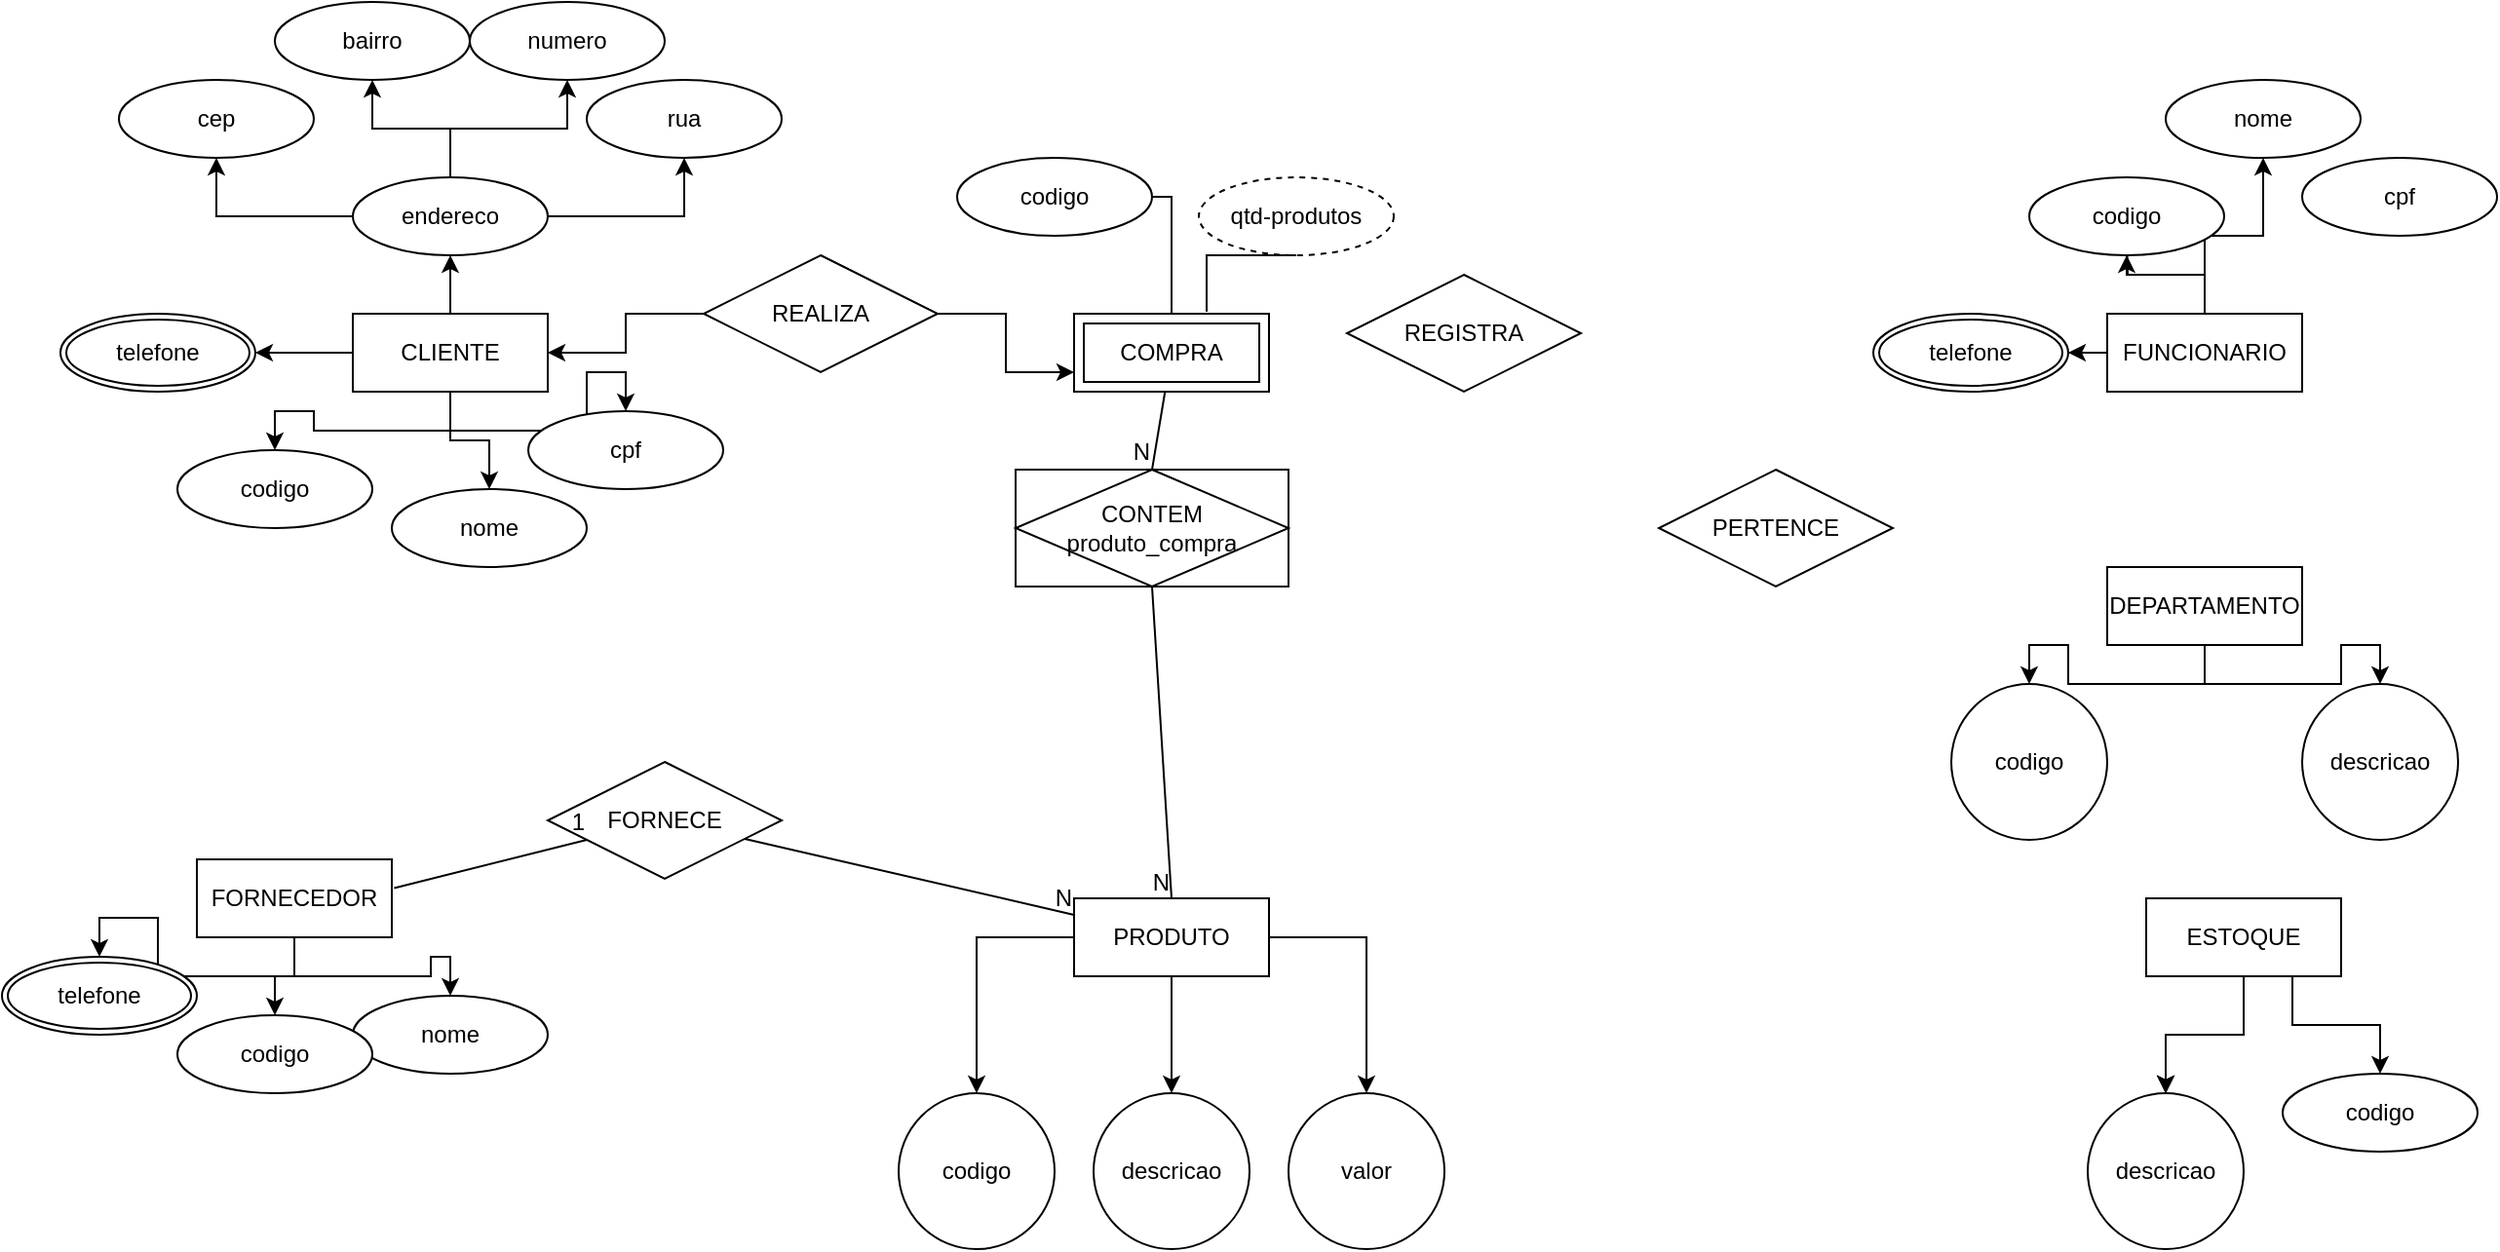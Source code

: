 <mxfile version="24.4.4" type="github">
  <diagram name="Página-1" id="4mRH0hL-Q44UiGIc9XdV">
    <mxGraphModel dx="1961" dy="591" grid="1" gridSize="10" guides="1" tooltips="1" connect="1" arrows="1" fold="1" page="1" pageScale="1" pageWidth="827" pageHeight="1169" math="0" shadow="0">
      <root>
        <mxCell id="0" />
        <mxCell id="1" parent="0" />
        <mxCell id="-sxoiZcU2vqW23qMqD57-52" style="edgeStyle=orthogonalEdgeStyle;rounded=0;orthogonalLoop=1;jettySize=auto;html=1;" edge="1" parent="1" source="-sxoiZcU2vqW23qMqD57-1" target="-sxoiZcU2vqW23qMqD57-53">
          <mxGeometry relative="1" as="geometry">
            <mxPoint x="30" y="150" as="targetPoint" />
          </mxGeometry>
        </mxCell>
        <mxCell id="-sxoiZcU2vqW23qMqD57-62" style="edgeStyle=orthogonalEdgeStyle;rounded=0;orthogonalLoop=1;jettySize=auto;html=1;" edge="1" parent="1" source="-sxoiZcU2vqW23qMqD57-1" target="-sxoiZcU2vqW23qMqD57-64">
          <mxGeometry relative="1" as="geometry">
            <mxPoint x="-60" y="220" as="targetPoint" />
          </mxGeometry>
        </mxCell>
        <mxCell id="-sxoiZcU2vqW23qMqD57-65" style="edgeStyle=orthogonalEdgeStyle;rounded=0;orthogonalLoop=1;jettySize=auto;html=1;exitX=0.5;exitY=1;exitDx=0;exitDy=0;" edge="1" parent="1" source="-sxoiZcU2vqW23qMqD57-1" target="-sxoiZcU2vqW23qMqD57-66">
          <mxGeometry relative="1" as="geometry">
            <mxPoint x="-50" y="260" as="targetPoint" />
          </mxGeometry>
        </mxCell>
        <mxCell id="-sxoiZcU2vqW23qMqD57-67" style="edgeStyle=orthogonalEdgeStyle;rounded=0;orthogonalLoop=1;jettySize=auto;html=1;" edge="1" parent="1" source="-sxoiZcU2vqW23qMqD57-1" target="-sxoiZcU2vqW23qMqD57-68">
          <mxGeometry relative="1" as="geometry">
            <mxPoint x="30" y="300" as="targetPoint" />
          </mxGeometry>
        </mxCell>
        <mxCell id="-sxoiZcU2vqW23qMqD57-69" style="edgeStyle=orthogonalEdgeStyle;rounded=0;orthogonalLoop=1;jettySize=auto;html=1;" edge="1" parent="1" source="-sxoiZcU2vqW23qMqD57-1" target="-sxoiZcU2vqW23qMqD57-70">
          <mxGeometry relative="1" as="geometry">
            <mxPoint x="100" y="280" as="targetPoint" />
          </mxGeometry>
        </mxCell>
        <mxCell id="-sxoiZcU2vqW23qMqD57-1" value="CLIENTE" style="whiteSpace=wrap;html=1;align=center;" vertex="1" parent="1">
          <mxGeometry x="-20" y="200" width="100" height="40" as="geometry" />
        </mxCell>
        <mxCell id="-sxoiZcU2vqW23qMqD57-2" value="COMPRA" style="shape=ext;margin=3;double=1;whiteSpace=wrap;html=1;align=center;" vertex="1" parent="1">
          <mxGeometry x="350" y="200" width="100" height="40" as="geometry" />
        </mxCell>
        <mxCell id="-sxoiZcU2vqW23qMqD57-34" style="edgeStyle=orthogonalEdgeStyle;rounded=0;orthogonalLoop=1;jettySize=auto;html=1;" edge="1" parent="1" source="-sxoiZcU2vqW23qMqD57-3" target="-sxoiZcU2vqW23qMqD57-35">
          <mxGeometry relative="1" as="geometry">
            <mxPoint x="760" y="150" as="targetPoint" />
          </mxGeometry>
        </mxCell>
        <mxCell id="-sxoiZcU2vqW23qMqD57-36" style="edgeStyle=orthogonalEdgeStyle;rounded=0;orthogonalLoop=1;jettySize=auto;html=1;" edge="1" parent="1" source="-sxoiZcU2vqW23qMqD57-3" target="-sxoiZcU2vqW23qMqD57-37">
          <mxGeometry relative="1" as="geometry">
            <mxPoint x="830" y="140" as="targetPoint" />
          </mxGeometry>
        </mxCell>
        <mxCell id="-sxoiZcU2vqW23qMqD57-38" style="edgeStyle=orthogonalEdgeStyle;rounded=0;orthogonalLoop=1;jettySize=auto;html=1;" edge="1" parent="1" source="-sxoiZcU2vqW23qMqD57-3">
          <mxGeometry relative="1" as="geometry">
            <mxPoint x="890" y="160" as="targetPoint" />
          </mxGeometry>
        </mxCell>
        <mxCell id="-sxoiZcU2vqW23qMqD57-40" style="edgeStyle=orthogonalEdgeStyle;rounded=0;orthogonalLoop=1;jettySize=auto;html=1;" edge="1" parent="1" source="-sxoiZcU2vqW23qMqD57-3" target="-sxoiZcU2vqW23qMqD57-41">
          <mxGeometry relative="1" as="geometry">
            <mxPoint x="710" y="220" as="targetPoint" />
          </mxGeometry>
        </mxCell>
        <mxCell id="-sxoiZcU2vqW23qMqD57-3" value="FUNCIONARIO" style="whiteSpace=wrap;html=1;align=center;" vertex="1" parent="1">
          <mxGeometry x="880" y="200" width="100" height="40" as="geometry" />
        </mxCell>
        <mxCell id="-sxoiZcU2vqW23qMqD57-22" value="" style="edgeStyle=orthogonalEdgeStyle;rounded=0;orthogonalLoop=1;jettySize=auto;html=1;" edge="1" parent="1" source="-sxoiZcU2vqW23qMqD57-4" target="-sxoiZcU2vqW23qMqD57-21">
          <mxGeometry relative="1" as="geometry" />
        </mxCell>
        <mxCell id="-sxoiZcU2vqW23qMqD57-24" value="" style="edgeStyle=orthogonalEdgeStyle;rounded=0;orthogonalLoop=1;jettySize=auto;html=1;" edge="1" parent="1" source="-sxoiZcU2vqW23qMqD57-4" target="-sxoiZcU2vqW23qMqD57-23">
          <mxGeometry relative="1" as="geometry" />
        </mxCell>
        <mxCell id="-sxoiZcU2vqW23qMqD57-26" value="" style="edgeStyle=orthogonalEdgeStyle;rounded=0;orthogonalLoop=1;jettySize=auto;html=1;" edge="1" parent="1" source="-sxoiZcU2vqW23qMqD57-4" target="-sxoiZcU2vqW23qMqD57-25">
          <mxGeometry relative="1" as="geometry" />
        </mxCell>
        <mxCell id="-sxoiZcU2vqW23qMqD57-4" value="PRODUTO" style="whiteSpace=wrap;html=1;align=center;" vertex="1" parent="1">
          <mxGeometry x="350" y="500" width="100" height="40" as="geometry" />
        </mxCell>
        <mxCell id="-sxoiZcU2vqW23qMqD57-42" style="edgeStyle=orthogonalEdgeStyle;rounded=0;orthogonalLoop=1;jettySize=auto;html=1;" edge="1" parent="1" source="-sxoiZcU2vqW23qMqD57-5" target="-sxoiZcU2vqW23qMqD57-43">
          <mxGeometry relative="1" as="geometry">
            <mxPoint x="160" y="480" as="targetPoint" />
          </mxGeometry>
        </mxCell>
        <mxCell id="-sxoiZcU2vqW23qMqD57-44" style="edgeStyle=orthogonalEdgeStyle;rounded=0;orthogonalLoop=1;jettySize=auto;html=1;" edge="1" parent="1" source="-sxoiZcU2vqW23qMqD57-5" target="-sxoiZcU2vqW23qMqD57-45">
          <mxGeometry relative="1" as="geometry">
            <mxPoint x="70" y="490" as="targetPoint" />
          </mxGeometry>
        </mxCell>
        <mxCell id="-sxoiZcU2vqW23qMqD57-50" style="edgeStyle=orthogonalEdgeStyle;rounded=0;orthogonalLoop=1;jettySize=auto;html=1;" edge="1" parent="1" source="-sxoiZcU2vqW23qMqD57-5" target="-sxoiZcU2vqW23qMqD57-51">
          <mxGeometry relative="1" as="geometry">
            <mxPoint x="-20" y="460" as="targetPoint" />
          </mxGeometry>
        </mxCell>
        <mxCell id="-sxoiZcU2vqW23qMqD57-5" value="FORNECEDOR" style="whiteSpace=wrap;html=1;align=center;" vertex="1" parent="1">
          <mxGeometry x="-100" y="480" width="100" height="40" as="geometry" />
        </mxCell>
        <mxCell id="-sxoiZcU2vqW23qMqD57-28" value="" style="edgeStyle=orthogonalEdgeStyle;rounded=0;orthogonalLoop=1;jettySize=auto;html=1;" edge="1" parent="1" source="-sxoiZcU2vqW23qMqD57-6" target="-sxoiZcU2vqW23qMqD57-27">
          <mxGeometry relative="1" as="geometry" />
        </mxCell>
        <mxCell id="-sxoiZcU2vqW23qMqD57-29" value="" style="edgeStyle=orthogonalEdgeStyle;rounded=0;orthogonalLoop=1;jettySize=auto;html=1;" edge="1" parent="1" source="-sxoiZcU2vqW23qMqD57-6" target="-sxoiZcU2vqW23qMqD57-27">
          <mxGeometry relative="1" as="geometry" />
        </mxCell>
        <mxCell id="-sxoiZcU2vqW23qMqD57-30" value="" style="edgeStyle=orthogonalEdgeStyle;rounded=0;orthogonalLoop=1;jettySize=auto;html=1;" edge="1" parent="1" source="-sxoiZcU2vqW23qMqD57-6" target="-sxoiZcU2vqW23qMqD57-27">
          <mxGeometry relative="1" as="geometry" />
        </mxCell>
        <mxCell id="-sxoiZcU2vqW23qMqD57-32" style="edgeStyle=orthogonalEdgeStyle;rounded=0;orthogonalLoop=1;jettySize=auto;html=1;exitX=0.75;exitY=1;exitDx=0;exitDy=0;" edge="1" parent="1" source="-sxoiZcU2vqW23qMqD57-6" target="-sxoiZcU2vqW23qMqD57-33">
          <mxGeometry relative="1" as="geometry">
            <mxPoint x="750" y="490" as="targetPoint" />
          </mxGeometry>
        </mxCell>
        <mxCell id="-sxoiZcU2vqW23qMqD57-6" value="ESTOQUE" style="whiteSpace=wrap;html=1;align=center;" vertex="1" parent="1">
          <mxGeometry x="900" y="500" width="100" height="40" as="geometry" />
        </mxCell>
        <mxCell id="-sxoiZcU2vqW23qMqD57-7" value="codigo" style="ellipse;whiteSpace=wrap;html=1;align=center;" vertex="1" parent="1">
          <mxGeometry x="290" y="120" width="100" height="40" as="geometry" />
        </mxCell>
        <mxCell id="-sxoiZcU2vqW23qMqD57-8" value="qtd-produtos" style="ellipse;whiteSpace=wrap;html=1;align=center;dashed=1;" vertex="1" parent="1">
          <mxGeometry x="414" y="130" width="100" height="40" as="geometry" />
        </mxCell>
        <mxCell id="-sxoiZcU2vqW23qMqD57-13" value="" style="endArrow=none;html=1;rounded=0;" edge="1" parent="1" source="-sxoiZcU2vqW23qMqD57-7" target="-sxoiZcU2vqW23qMqD57-2">
          <mxGeometry relative="1" as="geometry">
            <mxPoint x="280" y="290" as="sourcePoint" />
            <mxPoint x="440" y="290" as="targetPoint" />
            <Array as="points">
              <mxPoint x="400" y="140" />
            </Array>
          </mxGeometry>
        </mxCell>
        <mxCell id="-sxoiZcU2vqW23qMqD57-14" value="" style="endArrow=none;html=1;rounded=0;entryX=0.5;entryY=1;entryDx=0;entryDy=0;exitX=0.68;exitY=-0.025;exitDx=0;exitDy=0;exitPerimeter=0;" edge="1" parent="1" source="-sxoiZcU2vqW23qMqD57-2" target="-sxoiZcU2vqW23qMqD57-8">
          <mxGeometry relative="1" as="geometry">
            <mxPoint x="280" y="290" as="sourcePoint" />
            <mxPoint x="440" y="290" as="targetPoint" />
            <Array as="points">
              <mxPoint x="418" y="170" />
            </Array>
          </mxGeometry>
        </mxCell>
        <mxCell id="-sxoiZcU2vqW23qMqD57-21" value="codigo" style="ellipse;whiteSpace=wrap;html=1;" vertex="1" parent="1">
          <mxGeometry x="260" y="600" width="80" height="80" as="geometry" />
        </mxCell>
        <mxCell id="-sxoiZcU2vqW23qMqD57-23" value="valor" style="ellipse;whiteSpace=wrap;html=1;" vertex="1" parent="1">
          <mxGeometry x="460" y="600" width="80" height="80" as="geometry" />
        </mxCell>
        <mxCell id="-sxoiZcU2vqW23qMqD57-25" value="descricao" style="ellipse;whiteSpace=wrap;html=1;" vertex="1" parent="1">
          <mxGeometry x="360" y="600" width="80" height="80" as="geometry" />
        </mxCell>
        <mxCell id="-sxoiZcU2vqW23qMqD57-27" value="descricao" style="ellipse;whiteSpace=wrap;html=1;" vertex="1" parent="1">
          <mxGeometry x="870" y="600" width="80" height="80" as="geometry" />
        </mxCell>
        <mxCell id="-sxoiZcU2vqW23qMqD57-33" value="codigo" style="ellipse;whiteSpace=wrap;html=1;align=center;" vertex="1" parent="1">
          <mxGeometry x="970" y="590" width="100" height="40" as="geometry" />
        </mxCell>
        <mxCell id="-sxoiZcU2vqW23qMqD57-35" value="codigo" style="ellipse;whiteSpace=wrap;html=1;align=center;" vertex="1" parent="1">
          <mxGeometry x="840" y="130" width="100" height="40" as="geometry" />
        </mxCell>
        <mxCell id="-sxoiZcU2vqW23qMqD57-37" value="nome" style="ellipse;whiteSpace=wrap;html=1;align=center;" vertex="1" parent="1">
          <mxGeometry x="910" y="80" width="100" height="40" as="geometry" />
        </mxCell>
        <mxCell id="-sxoiZcU2vqW23qMqD57-39" value="cpf" style="ellipse;whiteSpace=wrap;html=1;align=center;" vertex="1" parent="1">
          <mxGeometry x="980" y="120" width="100" height="40" as="geometry" />
        </mxCell>
        <mxCell id="-sxoiZcU2vqW23qMqD57-41" value="telefone" style="ellipse;shape=doubleEllipse;margin=3;whiteSpace=wrap;html=1;align=center;" vertex="1" parent="1">
          <mxGeometry x="760" y="200" width="100" height="40" as="geometry" />
        </mxCell>
        <mxCell id="-sxoiZcU2vqW23qMqD57-43" value="nome" style="ellipse;whiteSpace=wrap;html=1;align=center;" vertex="1" parent="1">
          <mxGeometry x="-20" y="550" width="100" height="40" as="geometry" />
        </mxCell>
        <mxCell id="-sxoiZcU2vqW23qMqD57-45" value="codigo" style="ellipse;whiteSpace=wrap;html=1;align=center;" vertex="1" parent="1">
          <mxGeometry x="-110" y="560" width="100" height="40" as="geometry" />
        </mxCell>
        <mxCell id="-sxoiZcU2vqW23qMqD57-51" value="telefone" style="ellipse;shape=doubleEllipse;margin=3;whiteSpace=wrap;html=1;align=center;" vertex="1" parent="1">
          <mxGeometry x="-200" y="530" width="100" height="40" as="geometry" />
        </mxCell>
        <mxCell id="-sxoiZcU2vqW23qMqD57-54" style="edgeStyle=orthogonalEdgeStyle;rounded=0;orthogonalLoop=1;jettySize=auto;html=1;" edge="1" parent="1" source="-sxoiZcU2vqW23qMqD57-53" target="-sxoiZcU2vqW23qMqD57-55">
          <mxGeometry relative="1" as="geometry">
            <mxPoint x="30" y="80" as="targetPoint" />
          </mxGeometry>
        </mxCell>
        <mxCell id="-sxoiZcU2vqW23qMqD57-56" style="edgeStyle=orthogonalEdgeStyle;rounded=0;orthogonalLoop=1;jettySize=auto;html=1;" edge="1" parent="1" source="-sxoiZcU2vqW23qMqD57-53" target="-sxoiZcU2vqW23qMqD57-57">
          <mxGeometry relative="1" as="geometry">
            <mxPoint x="90" y="60" as="targetPoint" />
          </mxGeometry>
        </mxCell>
        <mxCell id="-sxoiZcU2vqW23qMqD57-58" style="edgeStyle=orthogonalEdgeStyle;rounded=0;orthogonalLoop=1;jettySize=auto;html=1;" edge="1" parent="1" source="-sxoiZcU2vqW23qMqD57-53" target="-sxoiZcU2vqW23qMqD57-59">
          <mxGeometry relative="1" as="geometry">
            <mxPoint x="120" y="120" as="targetPoint" />
          </mxGeometry>
        </mxCell>
        <mxCell id="-sxoiZcU2vqW23qMqD57-60" style="edgeStyle=orthogonalEdgeStyle;rounded=0;orthogonalLoop=1;jettySize=auto;html=1;" edge="1" parent="1" source="-sxoiZcU2vqW23qMqD57-53" target="-sxoiZcU2vqW23qMqD57-61">
          <mxGeometry relative="1" as="geometry">
            <mxPoint x="-60" y="110" as="targetPoint" />
          </mxGeometry>
        </mxCell>
        <mxCell id="-sxoiZcU2vqW23qMqD57-53" value="endereco" style="ellipse;whiteSpace=wrap;html=1;align=center;" vertex="1" parent="1">
          <mxGeometry x="-20" y="130" width="100" height="40" as="geometry" />
        </mxCell>
        <mxCell id="-sxoiZcU2vqW23qMqD57-55" value="bairro" style="ellipse;whiteSpace=wrap;html=1;align=center;" vertex="1" parent="1">
          <mxGeometry x="-60" y="40" width="100" height="40" as="geometry" />
        </mxCell>
        <mxCell id="-sxoiZcU2vqW23qMqD57-57" value="numero" style="ellipse;whiteSpace=wrap;html=1;align=center;" vertex="1" parent="1">
          <mxGeometry x="40" y="40" width="100" height="40" as="geometry" />
        </mxCell>
        <mxCell id="-sxoiZcU2vqW23qMqD57-59" value="rua" style="ellipse;whiteSpace=wrap;html=1;align=center;" vertex="1" parent="1">
          <mxGeometry x="100" y="80" width="100" height="40" as="geometry" />
        </mxCell>
        <mxCell id="-sxoiZcU2vqW23qMqD57-61" value="cep" style="ellipse;whiteSpace=wrap;html=1;align=center;" vertex="1" parent="1">
          <mxGeometry x="-140" y="80" width="100" height="40" as="geometry" />
        </mxCell>
        <mxCell id="-sxoiZcU2vqW23qMqD57-64" value="telefone" style="ellipse;shape=doubleEllipse;margin=3;whiteSpace=wrap;html=1;align=center;" vertex="1" parent="1">
          <mxGeometry x="-170" y="200" width="100" height="40" as="geometry" />
        </mxCell>
        <mxCell id="-sxoiZcU2vqW23qMqD57-66" value="codigo" style="ellipse;whiteSpace=wrap;html=1;align=center;" vertex="1" parent="1">
          <mxGeometry x="-110" y="270" width="100" height="40" as="geometry" />
        </mxCell>
        <mxCell id="-sxoiZcU2vqW23qMqD57-68" value="nome" style="ellipse;whiteSpace=wrap;html=1;align=center;" vertex="1" parent="1">
          <mxGeometry y="290" width="100" height="40" as="geometry" />
        </mxCell>
        <mxCell id="-sxoiZcU2vqW23qMqD57-70" value="cpf" style="ellipse;whiteSpace=wrap;html=1;align=center;" vertex="1" parent="1">
          <mxGeometry x="70" y="250" width="100" height="40" as="geometry" />
        </mxCell>
        <mxCell id="-sxoiZcU2vqW23qMqD57-72" value="CONTEM&lt;div&gt;produto_compra&lt;/div&gt;" style="shape=associativeEntity;whiteSpace=wrap;html=1;align=center;" vertex="1" parent="1">
          <mxGeometry x="320" y="280" width="140" height="60" as="geometry" />
        </mxCell>
        <mxCell id="-sxoiZcU2vqW23qMqD57-83" style="edgeStyle=orthogonalEdgeStyle;rounded=0;orthogonalLoop=1;jettySize=auto;html=1;entryX=0;entryY=0.75;entryDx=0;entryDy=0;" edge="1" parent="1" source="-sxoiZcU2vqW23qMqD57-73" target="-sxoiZcU2vqW23qMqD57-2">
          <mxGeometry relative="1" as="geometry" />
        </mxCell>
        <mxCell id="-sxoiZcU2vqW23qMqD57-84" style="edgeStyle=orthogonalEdgeStyle;rounded=0;orthogonalLoop=1;jettySize=auto;html=1;entryX=1;entryY=0.5;entryDx=0;entryDy=0;" edge="1" parent="1" source="-sxoiZcU2vqW23qMqD57-73" target="-sxoiZcU2vqW23qMqD57-1">
          <mxGeometry relative="1" as="geometry" />
        </mxCell>
        <mxCell id="-sxoiZcU2vqW23qMqD57-73" value="REALIZA" style="shape=rhombus;perimeter=rhombusPerimeter;whiteSpace=wrap;html=1;align=center;" vertex="1" parent="1">
          <mxGeometry x="160" y="170" width="120" height="60" as="geometry" />
        </mxCell>
        <mxCell id="-sxoiZcU2vqW23qMqD57-74" value="REGISTRA" style="shape=rhombus;perimeter=rhombusPerimeter;whiteSpace=wrap;html=1;align=center;" vertex="1" parent="1">
          <mxGeometry x="490" y="180" width="120" height="60" as="geometry" />
        </mxCell>
        <mxCell id="-sxoiZcU2vqW23qMqD57-75" value="PERTENCE" style="shape=rhombus;perimeter=rhombusPerimeter;whiteSpace=wrap;html=1;align=center;" vertex="1" parent="1">
          <mxGeometry x="650" y="280" width="120" height="60" as="geometry" />
        </mxCell>
        <mxCell id="-sxoiZcU2vqW23qMqD57-76" value="FORNECE" style="shape=rhombus;perimeter=rhombusPerimeter;whiteSpace=wrap;html=1;align=center;" vertex="1" parent="1">
          <mxGeometry x="80" y="430" width="120" height="60" as="geometry" />
        </mxCell>
        <mxCell id="-sxoiZcU2vqW23qMqD57-80" value="" style="edgeStyle=orthogonalEdgeStyle;rounded=0;orthogonalLoop=1;jettySize=auto;html=1;" edge="1" parent="1" source="-sxoiZcU2vqW23qMqD57-78" target="-sxoiZcU2vqW23qMqD57-79">
          <mxGeometry relative="1" as="geometry" />
        </mxCell>
        <mxCell id="-sxoiZcU2vqW23qMqD57-82" value="" style="edgeStyle=orthogonalEdgeStyle;rounded=0;orthogonalLoop=1;jettySize=auto;html=1;" edge="1" parent="1" source="-sxoiZcU2vqW23qMqD57-78" target="-sxoiZcU2vqW23qMqD57-81">
          <mxGeometry relative="1" as="geometry" />
        </mxCell>
        <mxCell id="-sxoiZcU2vqW23qMqD57-78" value="DEPARTAMENTO" style="whiteSpace=wrap;html=1;align=center;" vertex="1" parent="1">
          <mxGeometry x="880" y="330" width="100" height="40" as="geometry" />
        </mxCell>
        <mxCell id="-sxoiZcU2vqW23qMqD57-79" value="codigo" style="ellipse;whiteSpace=wrap;html=1;" vertex="1" parent="1">
          <mxGeometry x="800" y="390" width="80" height="80" as="geometry" />
        </mxCell>
        <mxCell id="-sxoiZcU2vqW23qMqD57-81" value="descricao" style="ellipse;whiteSpace=wrap;html=1;" vertex="1" parent="1">
          <mxGeometry x="980" y="390" width="80" height="80" as="geometry" />
        </mxCell>
        <mxCell id="-sxoiZcU2vqW23qMqD57-87" value="" style="endArrow=none;html=1;rounded=0;entryX=0.5;entryY=0;entryDx=0;entryDy=0;" edge="1" parent="1" source="-sxoiZcU2vqW23qMqD57-2" target="-sxoiZcU2vqW23qMqD57-72">
          <mxGeometry relative="1" as="geometry">
            <mxPoint x="410" y="380" as="sourcePoint" />
            <mxPoint x="570" y="380" as="targetPoint" />
          </mxGeometry>
        </mxCell>
        <mxCell id="-sxoiZcU2vqW23qMqD57-88" value="N" style="resizable=0;html=1;whiteSpace=wrap;align=right;verticalAlign=bottom;" connectable="0" vertex="1" parent="-sxoiZcU2vqW23qMqD57-87">
          <mxGeometry x="1" relative="1" as="geometry" />
        </mxCell>
        <mxCell id="-sxoiZcU2vqW23qMqD57-89" value="" style="endArrow=none;html=1;rounded=0;exitX=0.5;exitY=1;exitDx=0;exitDy=0;entryX=0.5;entryY=0;entryDx=0;entryDy=0;" edge="1" parent="1" source="-sxoiZcU2vqW23qMqD57-72" target="-sxoiZcU2vqW23qMqD57-4">
          <mxGeometry relative="1" as="geometry">
            <mxPoint x="410" y="380" as="sourcePoint" />
            <mxPoint x="570" y="380" as="targetPoint" />
          </mxGeometry>
        </mxCell>
        <mxCell id="-sxoiZcU2vqW23qMqD57-90" value="N" style="resizable=0;html=1;whiteSpace=wrap;align=right;verticalAlign=bottom;" connectable="0" vertex="1" parent="-sxoiZcU2vqW23qMqD57-89">
          <mxGeometry x="1" relative="1" as="geometry" />
        </mxCell>
        <mxCell id="-sxoiZcU2vqW23qMqD57-95" value="" style="endArrow=none;html=1;rounded=0;exitX=1.012;exitY=0.368;exitDx=0;exitDy=0;exitPerimeter=0;" edge="1" parent="1" source="-sxoiZcU2vqW23qMqD57-5" target="-sxoiZcU2vqW23qMqD57-76">
          <mxGeometry relative="1" as="geometry">
            <mxPoint x="30" y="470" as="sourcePoint" />
            <mxPoint x="190" y="470" as="targetPoint" />
          </mxGeometry>
        </mxCell>
        <mxCell id="-sxoiZcU2vqW23qMqD57-96" value="1" style="resizable=0;html=1;whiteSpace=wrap;align=right;verticalAlign=bottom;" connectable="0" vertex="1" parent="-sxoiZcU2vqW23qMqD57-95">
          <mxGeometry x="1" relative="1" as="geometry" />
        </mxCell>
        <mxCell id="-sxoiZcU2vqW23qMqD57-97" value="" style="endArrow=none;html=1;rounded=0;" edge="1" parent="1" source="-sxoiZcU2vqW23qMqD57-76" target="-sxoiZcU2vqW23qMqD57-4">
          <mxGeometry relative="1" as="geometry">
            <mxPoint x="200.0" y="439.01" as="sourcePoint" />
            <mxPoint x="363.36" y="480.99" as="targetPoint" />
          </mxGeometry>
        </mxCell>
        <mxCell id="-sxoiZcU2vqW23qMqD57-98" value="N" style="resizable=0;html=1;whiteSpace=wrap;align=right;verticalAlign=bottom;" connectable="0" vertex="1" parent="-sxoiZcU2vqW23qMqD57-97">
          <mxGeometry x="1" relative="1" as="geometry" />
        </mxCell>
      </root>
    </mxGraphModel>
  </diagram>
</mxfile>
